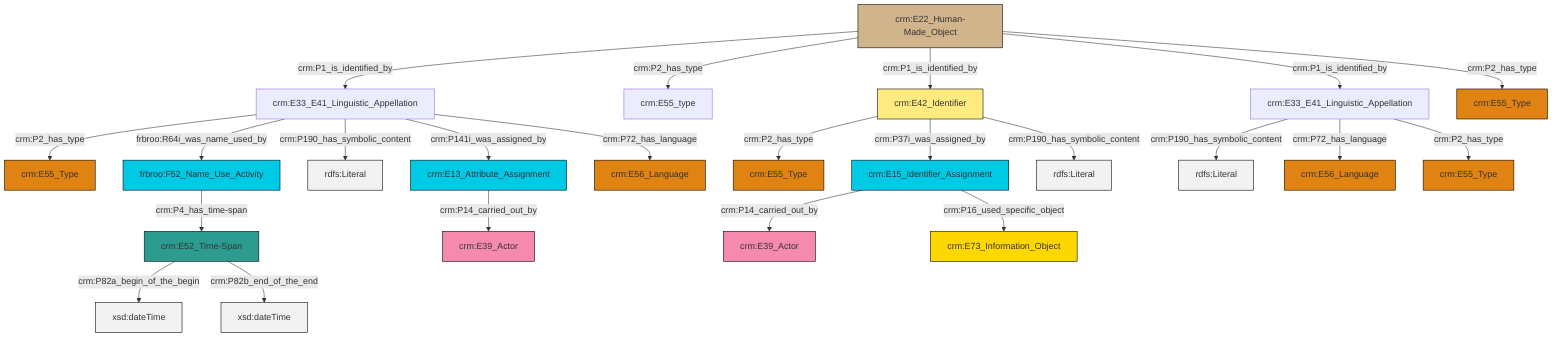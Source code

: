 graph TD
classDef Literal fill:#f2f2f2,stroke:#000000;
classDef CRM_Entity fill:#FFFFFF,stroke:#000000;
classDef Temporal_Entity fill:#00C9E6, stroke:#000000;
classDef Type fill:#E18312, stroke:#000000;
classDef Time-Span fill:#2C9C91, stroke:#000000;
classDef Appellation fill:#FFEB7F, stroke:#000000;
classDef Place fill:#008836, stroke:#000000;
classDef Persistent_Item fill:#B266B2, stroke:#000000;
classDef Conceptual_Object fill:#FFD700, stroke:#000000;
classDef Physical_Thing fill:#D2B48C, stroke:#000000;
classDef Actor fill:#f58aad, stroke:#000000;
classDef PC_Classes fill:#4ce600, stroke:#000000;
classDef Multi fill:#cccccc,stroke:#000000;

0["crm:E22_Human-Made_Object"]:::Physical_Thing -->|crm:P1_is_identified_by| 1["crm:E33_E41_Linguistic_Appellation"]:::Default
2["crm:E42_Identifier"]:::Appellation -->|crm:P2_has_type| 3["crm:E55_Type"]:::Type
4["crm:E15_Identifier_Assignment"]:::Temporal_Entity -->|crm:P14_carried_out_by| 5["crm:E39_Actor"]:::Actor
0["crm:E22_Human-Made_Object"]:::Physical_Thing -->|crm:P2_has_type| 6["crm:E55_type"]:::Default
9["crm:E52_Time-Span"]:::Time-Span -->|crm:P82a_begin_of_the_begin| 10[xsd:dateTime]:::Literal
11["frbroo:F52_Name_Use_Activity"]:::Temporal_Entity -->|crm:P4_has_time-span| 9["crm:E52_Time-Span"]:::Time-Span
0["crm:E22_Human-Made_Object"]:::Physical_Thing -->|crm:P1_is_identified_by| 2["crm:E42_Identifier"]:::Appellation
0["crm:E22_Human-Made_Object"]:::Physical_Thing -->|crm:P1_is_identified_by| 7["crm:E33_E41_Linguistic_Appellation"]:::Default
1["crm:E33_E41_Linguistic_Appellation"]:::Default -->|crm:P2_has_type| 14["crm:E55_Type"]:::Type
7["crm:E33_E41_Linguistic_Appellation"]:::Default -->|crm:P190_has_symbolic_content| 17[rdfs:Literal]:::Literal
4["crm:E15_Identifier_Assignment"]:::Temporal_Entity -->|crm:P16_used_specific_object| 19["crm:E73_Information_Object"]:::Conceptual_Object
9["crm:E52_Time-Span"]:::Time-Span -->|crm:P82b_end_of_the_end| 20[xsd:dateTime]:::Literal
2["crm:E42_Identifier"]:::Appellation -->|crm:P37i_was_assigned_by| 4["crm:E15_Identifier_Assignment"]:::Temporal_Entity
2["crm:E42_Identifier"]:::Appellation -->|crm:P190_has_symbolic_content| 25[rdfs:Literal]:::Literal
7["crm:E33_E41_Linguistic_Appellation"]:::Default -->|crm:P72_has_language| 26["crm:E56_Language"]:::Type
7["crm:E33_E41_Linguistic_Appellation"]:::Default -->|crm:P2_has_type| 28["crm:E55_Type"]:::Type
21["crm:E13_Attribute_Assignment"]:::Temporal_Entity -->|crm:P14_carried_out_by| 15["crm:E39_Actor"]:::Actor
1["crm:E33_E41_Linguistic_Appellation"]:::Default -->|frbroo:R64i_was_name_used_by| 11["frbroo:F52_Name_Use_Activity"]:::Temporal_Entity
1["crm:E33_E41_Linguistic_Appellation"]:::Default -->|crm:P190_has_symbolic_content| 36[rdfs:Literal]:::Literal
0["crm:E22_Human-Made_Object"]:::Physical_Thing -->|crm:P2_has_type| 33["crm:E55_Type"]:::Type
1["crm:E33_E41_Linguistic_Appellation"]:::Default -->|crm:P141i_was_assigned_by| 21["crm:E13_Attribute_Assignment"]:::Temporal_Entity
1["crm:E33_E41_Linguistic_Appellation"]:::Default -->|crm:P72_has_language| 23["crm:E56_Language"]:::Type